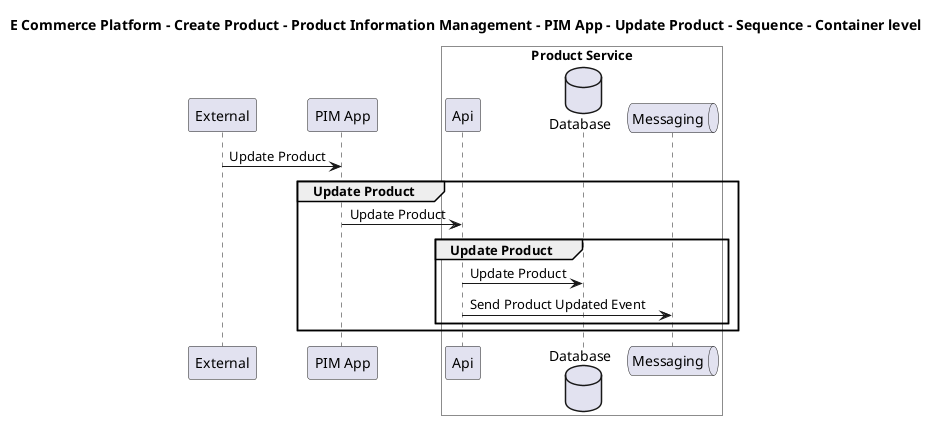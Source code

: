 @startuml

title E Commerce Platform - Create Product - Product Information Management - PIM App - Update Product - Sequence - Container level

participant "External" as C4InterFlow.SoftwareSystems.ExternalSystem
participant "PIM App" as ECommercePlatform.CreateProduct.ProductInformationManagement.SoftwareSystems.PIMApp

box "Product Service" #White
    participant "Api" as ECommercePlatform.CreateProduct.ProductInformationManagement.SoftwareSystems.ProductService.Containers.Api
    database "Database" as ECommercePlatform.CreateProduct.ProductInformationManagement.SoftwareSystems.ProductService.Containers.Database
    queue "Messaging" as ECommercePlatform.CreateProduct.ProductInformationManagement.SoftwareSystems.ProductService.Containers.Messaging
end box


C4InterFlow.SoftwareSystems.ExternalSystem -> ECommercePlatform.CreateProduct.ProductInformationManagement.SoftwareSystems.PIMApp : Update Product
group Update Product
ECommercePlatform.CreateProduct.ProductInformationManagement.SoftwareSystems.PIMApp -> ECommercePlatform.CreateProduct.ProductInformationManagement.SoftwareSystems.ProductService.Containers.Api : Update Product
group Update Product
ECommercePlatform.CreateProduct.ProductInformationManagement.SoftwareSystems.ProductService.Containers.Api -> ECommercePlatform.CreateProduct.ProductInformationManagement.SoftwareSystems.ProductService.Containers.Database : Update Product
ECommercePlatform.CreateProduct.ProductInformationManagement.SoftwareSystems.ProductService.Containers.Api -> ECommercePlatform.CreateProduct.ProductInformationManagement.SoftwareSystems.ProductService.Containers.Messaging : Send Product Updated Event
end
end


@enduml
